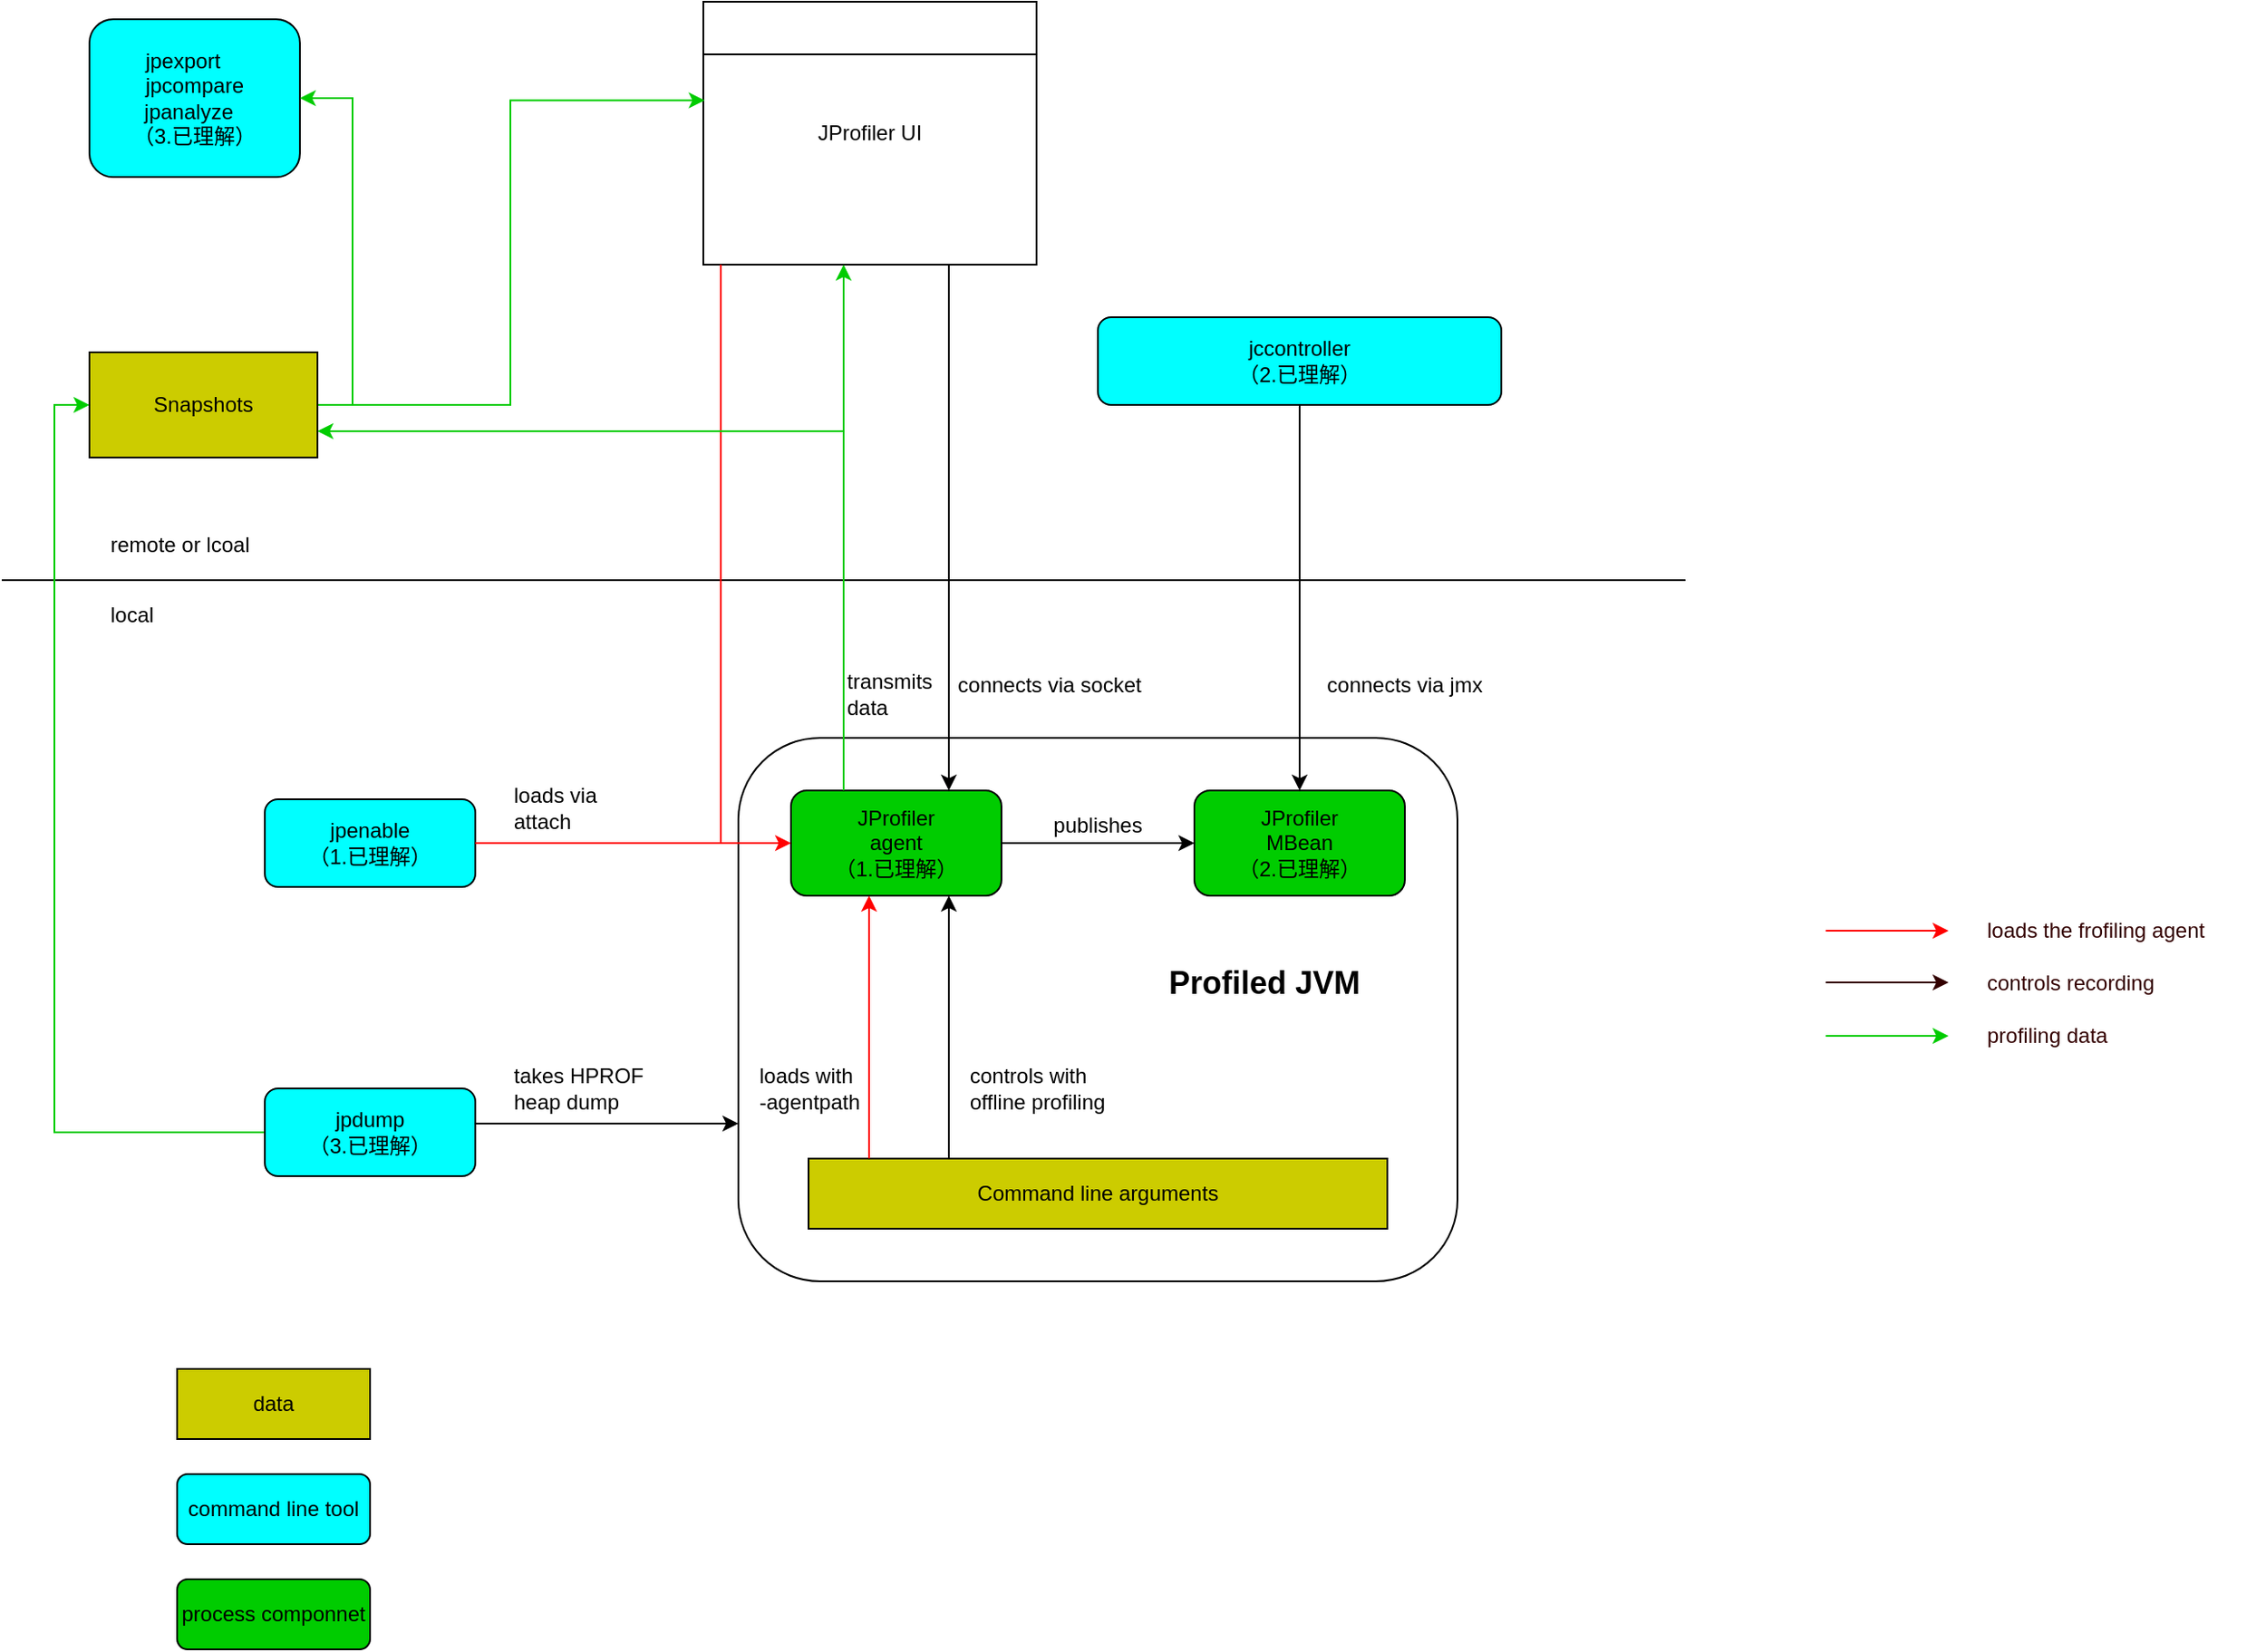 <mxfile version="12.6.5" type="device"><diagram id="l5oYvXUvGB4fGHkQwYfv" name="Page-1"><mxGraphModel dx="1088" dy="880" grid="1" gridSize="10" guides="1" tooltips="1" connect="1" arrows="1" fold="1" page="1" pageScale="1" pageWidth="2339" pageHeight="3300" math="0" shadow="0"><root><mxCell id="0"/><mxCell id="1" parent="0"/><mxCell id="EgzdwwUVUu6bfL0sE_QB-1" value="JProfiler UI" style="rounded=0;whiteSpace=wrap;html=1;" vertex="1" parent="1"><mxGeometry x="460" y="180" width="190" height="150" as="geometry"/></mxCell><mxCell id="EgzdwwUVUu6bfL0sE_QB-2" value="" style="rounded=0;whiteSpace=wrap;html=1;" vertex="1" parent="1"><mxGeometry x="460" y="180" width="190" height="30" as="geometry"/></mxCell><mxCell id="EgzdwwUVUu6bfL0sE_QB-3" value="jpexport&amp;nbsp; &amp;nbsp;&amp;nbsp;&lt;br&gt;jpcompare&lt;br&gt;jpanalyze&amp;nbsp;&amp;nbsp;&lt;br&gt;（3.已理解）" style="rounded=1;whiteSpace=wrap;html=1;fillColor=#00FFFF;" vertex="1" parent="1"><mxGeometry x="110" y="190" width="120" height="90" as="geometry"/></mxCell><mxCell id="EgzdwwUVUu6bfL0sE_QB-5" value="" style="endArrow=none;html=1;" edge="1" parent="1"><mxGeometry width="50" height="50" relative="1" as="geometry"><mxPoint x="60" y="510" as="sourcePoint"/><mxPoint x="1020" y="510" as="targetPoint"/></mxGeometry></mxCell><mxCell id="EgzdwwUVUu6bfL0sE_QB-6" value="" style="rounded=1;whiteSpace=wrap;html=1;" vertex="1" parent="1"><mxGeometry x="480" y="600" width="410" height="310" as="geometry"/></mxCell><mxCell id="EgzdwwUVUu6bfL0sE_QB-9" style="edgeStyle=orthogonalEdgeStyle;rounded=0;orthogonalLoop=1;jettySize=auto;html=1;" edge="1" parent="1" source="EgzdwwUVUu6bfL0sE_QB-7" target="EgzdwwUVUu6bfL0sE_QB-8"><mxGeometry relative="1" as="geometry"/></mxCell><mxCell id="EgzdwwUVUu6bfL0sE_QB-7" value="JProfiler&lt;br&gt;agent&lt;br&gt;（1.已理解）" style="rounded=1;whiteSpace=wrap;html=1;fillColor=#00CC00;" vertex="1" parent="1"><mxGeometry x="510" y="630" width="120" height="60" as="geometry"/></mxCell><mxCell id="EgzdwwUVUu6bfL0sE_QB-8" value="JProfiler&lt;br&gt;MBean&lt;br&gt;（2.已理解）" style="rounded=1;whiteSpace=wrap;html=1;fillColor=#00CC00;" vertex="1" parent="1"><mxGeometry x="740" y="630" width="120" height="60" as="geometry"/></mxCell><mxCell id="EgzdwwUVUu6bfL0sE_QB-10" value="publishes" style="text;html=1;strokeColor=none;fillColor=none;align=center;verticalAlign=middle;whiteSpace=wrap;rounded=0;" vertex="1" parent="1"><mxGeometry x="640" y="640" width="90" height="20" as="geometry"/></mxCell><mxCell id="EgzdwwUVUu6bfL0sE_QB-11" value="&lt;b&gt;&lt;font style=&quot;font-size: 18px&quot;&gt;Profiled JVM&lt;/font&gt;&lt;/b&gt;" style="text;html=1;strokeColor=none;fillColor=none;align=center;verticalAlign=middle;whiteSpace=wrap;rounded=0;" vertex="1" parent="1"><mxGeometry x="720" y="710" width="120" height="60" as="geometry"/></mxCell><mxCell id="EgzdwwUVUu6bfL0sE_QB-12" value="Command line arguments" style="rounded=0;whiteSpace=wrap;html=1;fillColor=#CCCC00;" vertex="1" parent="1"><mxGeometry x="520" y="840" width="330" height="40" as="geometry"/></mxCell><mxCell id="EgzdwwUVUu6bfL0sE_QB-13" value="" style="endArrow=classic;html=1;" edge="1" parent="1"><mxGeometry width="50" height="50" relative="1" as="geometry"><mxPoint x="600" y="840" as="sourcePoint"/><mxPoint x="600" y="690" as="targetPoint"/></mxGeometry></mxCell><mxCell id="EgzdwwUVUu6bfL0sE_QB-14" value="" style="endArrow=classic;html=1;fontColor=#FF0000;labelBackgroundColor=#FF0000;labelBorderColor=#FF0000;strokeColor=#FF0000;" edge="1" parent="1"><mxGeometry width="50" height="50" relative="1" as="geometry"><mxPoint x="554.5" y="840" as="sourcePoint"/><mxPoint x="554.5" y="690" as="targetPoint"/></mxGeometry></mxCell><mxCell id="EgzdwwUVUu6bfL0sE_QB-15" value="controls with offline profiling" style="text;html=1;strokeColor=none;fillColor=none;align=left;verticalAlign=middle;whiteSpace=wrap;rounded=0;" vertex="1" parent="1"><mxGeometry x="610" y="780" width="90" height="40" as="geometry"/></mxCell><mxCell id="EgzdwwUVUu6bfL0sE_QB-16" value="loads with&lt;br&gt;-agentpath" style="text;html=1;strokeColor=none;fillColor=none;align=left;verticalAlign=middle;whiteSpace=wrap;rounded=0;" vertex="1" parent="1"><mxGeometry x="490" y="780" width="90" height="40" as="geometry"/></mxCell><mxCell id="EgzdwwUVUu6bfL0sE_QB-17" value="" style="endArrow=classic;html=1;labelBackgroundColor=#FF0000;strokeColor=#FF0000;fontColor=#FF0000;" edge="1" parent="1"><mxGeometry width="50" height="50" relative="1" as="geometry"><mxPoint x="1100" y="710" as="sourcePoint"/><mxPoint x="1170" y="710" as="targetPoint"/></mxGeometry></mxCell><mxCell id="EgzdwwUVUu6bfL0sE_QB-18" value="" style="endArrow=classic;html=1;labelBackgroundColor=#FF0000;strokeColor=#330000;fontColor=#FF0000;" edge="1" parent="1"><mxGeometry width="50" height="50" relative="1" as="geometry"><mxPoint x="1100" y="739.5" as="sourcePoint"/><mxPoint x="1170" y="739.5" as="targetPoint"/></mxGeometry></mxCell><mxCell id="EgzdwwUVUu6bfL0sE_QB-19" value="" style="endArrow=classic;html=1;labelBackgroundColor=#FF0000;strokeColor=#00CC00;fontColor=#FF0000;" edge="1" parent="1"><mxGeometry width="50" height="50" relative="1" as="geometry"><mxPoint x="1100" y="770" as="sourcePoint"/><mxPoint x="1170" y="770" as="targetPoint"/></mxGeometry></mxCell><mxCell id="EgzdwwUVUu6bfL0sE_QB-20" value="&lt;font color=&quot;#330000&quot;&gt;loads the frofiling agent&lt;/font&gt;" style="text;html=1;strokeColor=none;fillColor=none;align=left;verticalAlign=middle;whiteSpace=wrap;rounded=0;fontColor=#FF0000;" vertex="1" parent="1"><mxGeometry x="1190" y="700" width="160" height="20" as="geometry"/></mxCell><mxCell id="EgzdwwUVUu6bfL0sE_QB-21" value="&lt;font color=&quot;#330000&quot;&gt;controls recording&lt;/font&gt;" style="text;html=1;strokeColor=none;fillColor=none;align=left;verticalAlign=middle;whiteSpace=wrap;rounded=0;fontColor=#FF0000;" vertex="1" parent="1"><mxGeometry x="1190" y="730" width="160" height="20" as="geometry"/></mxCell><mxCell id="EgzdwwUVUu6bfL0sE_QB-22" value="&lt;font color=&quot;#330000&quot;&gt;profiling data&lt;/font&gt;" style="text;html=1;strokeColor=none;fillColor=none;align=left;verticalAlign=middle;whiteSpace=wrap;rounded=0;fontColor=#FF0000;" vertex="1" parent="1"><mxGeometry x="1190" y="760" width="160" height="20" as="geometry"/></mxCell><mxCell id="EgzdwwUVUu6bfL0sE_QB-24" value="&lt;font color=&quot;#000000&quot;&gt;jccontroller&lt;br&gt;（2.已理解）&lt;br&gt;&lt;/font&gt;" style="rounded=1;whiteSpace=wrap;html=1;fillColor=#00FFFF;fontColor=#CCCC00;align=center;" vertex="1" parent="1"><mxGeometry x="685" y="360" width="230" height="50" as="geometry"/></mxCell><mxCell id="EgzdwwUVUu6bfL0sE_QB-25" value="" style="endArrow=classic;html=1;labelBackgroundColor=#FF0000;strokeColor=#000000;fontColor=#CCCC00;exitX=0.5;exitY=1;exitDx=0;exitDy=0;" edge="1" parent="1" source="EgzdwwUVUu6bfL0sE_QB-24" target="EgzdwwUVUu6bfL0sE_QB-8"><mxGeometry width="50" height="50" relative="1" as="geometry"><mxPoint x="850" y="480" as="sourcePoint"/><mxPoint x="900" y="430" as="targetPoint"/></mxGeometry></mxCell><mxCell id="EgzdwwUVUu6bfL0sE_QB-26" value="" style="endArrow=classic;html=1;labelBackgroundColor=#FF0000;strokeColor=#000000;fontColor=#CCCC00;" edge="1" parent="1"><mxGeometry width="50" height="50" relative="1" as="geometry"><mxPoint x="600" y="330" as="sourcePoint"/><mxPoint x="600" y="630" as="targetPoint"/></mxGeometry></mxCell><mxCell id="EgzdwwUVUu6bfL0sE_QB-27" value="connects via jmx" style="text;html=1;strokeColor=none;fillColor=none;align=center;verticalAlign=middle;whiteSpace=wrap;rounded=0;fontColor=#000000;" vertex="1" parent="1"><mxGeometry x="810" y="560" width="100" height="20" as="geometry"/></mxCell><mxCell id="EgzdwwUVUu6bfL0sE_QB-28" value="connects via socket" style="text;html=1;strokeColor=none;fillColor=none;align=center;verticalAlign=middle;whiteSpace=wrap;rounded=0;fontColor=#000000;" vertex="1" parent="1"><mxGeometry x="595" y="560" width="125" height="20" as="geometry"/></mxCell><mxCell id="EgzdwwUVUu6bfL0sE_QB-32" value="" style="endArrow=none;html=1;labelBackgroundColor=#FF0000;strokeColor=#00CC00;fontColor=#CCCC00;startArrow=classic;startFill=1;endFill=0;" edge="1" parent="1"><mxGeometry width="50" height="50" relative="1" as="geometry"><mxPoint x="540" y="330" as="sourcePoint"/><mxPoint x="540" y="630" as="targetPoint"/></mxGeometry></mxCell><mxCell id="EgzdwwUVUu6bfL0sE_QB-33" value="&lt;font color=&quot;#000000&quot;&gt;jpenable&lt;br&gt;（1.已理解）&lt;br&gt;&lt;/font&gt;" style="rounded=1;whiteSpace=wrap;html=1;fillColor=#00FFFF;fontColor=#CCCC00;align=center;" vertex="1" parent="1"><mxGeometry x="210" y="635" width="120" height="50" as="geometry"/></mxCell><mxCell id="EgzdwwUVUu6bfL0sE_QB-48" style="edgeStyle=orthogonalEdgeStyle;rounded=0;orthogonalLoop=1;jettySize=auto;html=1;entryX=0;entryY=0.5;entryDx=0;entryDy=0;labelBackgroundColor=#FF0000;startArrow=none;startFill=0;endArrow=classic;endFill=1;strokeColor=#00CC00;fontColor=#000000;" edge="1" parent="1" source="EgzdwwUVUu6bfL0sE_QB-34" target="EgzdwwUVUu6bfL0sE_QB-44"><mxGeometry relative="1" as="geometry"><Array as="points"><mxPoint x="90" y="825"/><mxPoint x="90" y="410"/></Array></mxGeometry></mxCell><mxCell id="EgzdwwUVUu6bfL0sE_QB-34" value="&lt;font color=&quot;#000000&quot;&gt;jpdump&lt;br&gt;（3.已理解）&lt;br&gt;&lt;/font&gt;" style="rounded=1;whiteSpace=wrap;html=1;fillColor=#00FFFF;fontColor=#CCCC00;align=center;" vertex="1" parent="1"><mxGeometry x="210" y="800" width="120" height="50" as="geometry"/></mxCell><mxCell id="EgzdwwUVUu6bfL0sE_QB-36" value="" style="endArrow=classic;html=1;labelBackgroundColor=#FF0000;strokeColor=#000000;fontColor=#000000;" edge="1" parent="1"><mxGeometry width="50" height="50" relative="1" as="geometry"><mxPoint x="330" y="820" as="sourcePoint"/><mxPoint x="480" y="820" as="targetPoint"/></mxGeometry></mxCell><mxCell id="EgzdwwUVUu6bfL0sE_QB-37" value="" style="endArrow=classic;html=1;labelBackgroundColor=#FF0000;strokeColor=#FF0000;fontColor=#000000;" edge="1" parent="1" target="EgzdwwUVUu6bfL0sE_QB-7"><mxGeometry width="50" height="50" relative="1" as="geometry"><mxPoint x="330" y="660" as="sourcePoint"/><mxPoint x="480" y="660" as="targetPoint"/></mxGeometry></mxCell><mxCell id="EgzdwwUVUu6bfL0sE_QB-38" value="takes HPROF&lt;br&gt;heap dump" style="text;html=1;strokeColor=none;fillColor=none;align=left;verticalAlign=middle;whiteSpace=wrap;rounded=0;fontColor=#000000;" vertex="1" parent="1"><mxGeometry x="350" y="790" width="110" height="20" as="geometry"/></mxCell><mxCell id="EgzdwwUVUu6bfL0sE_QB-39" value="loads via&lt;br&gt;attach" style="text;html=1;strokeColor=none;fillColor=none;align=left;verticalAlign=middle;whiteSpace=wrap;rounded=0;fontColor=#000000;" vertex="1" parent="1"><mxGeometry x="350" y="630" width="110" height="20" as="geometry"/></mxCell><mxCell id="EgzdwwUVUu6bfL0sE_QB-42" value="" style="endArrow=none;html=1;labelBackgroundColor=#FF0000;strokeColor=#FF0000;fontColor=#CCCC00;startArrow=none;startFill=0;endFill=0;" edge="1" parent="1"><mxGeometry width="50" height="50" relative="1" as="geometry"><mxPoint x="470" y="330" as="sourcePoint"/><mxPoint x="470" y="660" as="targetPoint"/></mxGeometry></mxCell><mxCell id="EgzdwwUVUu6bfL0sE_QB-43" value="transmits&lt;br&gt;data" style="text;html=1;strokeColor=none;fillColor=none;align=left;verticalAlign=middle;whiteSpace=wrap;rounded=0;fontColor=#000000;" vertex="1" parent="1"><mxGeometry x="540" y="550" width="120" height="50" as="geometry"/></mxCell><mxCell id="EgzdwwUVUu6bfL0sE_QB-46" style="edgeStyle=orthogonalEdgeStyle;rounded=0;orthogonalLoop=1;jettySize=auto;html=1;entryX=1;entryY=0.5;entryDx=0;entryDy=0;labelBackgroundColor=#FF0000;startArrow=none;startFill=0;endArrow=classic;endFill=1;strokeColor=#00CC00;fontColor=#000000;" edge="1" parent="1" source="EgzdwwUVUu6bfL0sE_QB-44" target="EgzdwwUVUu6bfL0sE_QB-3"><mxGeometry relative="1" as="geometry"><Array as="points"><mxPoint x="260" y="410"/><mxPoint x="260" y="235"/></Array></mxGeometry></mxCell><mxCell id="EgzdwwUVUu6bfL0sE_QB-47" style="edgeStyle=orthogonalEdgeStyle;rounded=0;orthogonalLoop=1;jettySize=auto;html=1;entryX=0.004;entryY=0.375;entryDx=0;entryDy=0;entryPerimeter=0;labelBackgroundColor=#FF0000;startArrow=none;startFill=0;endArrow=classic;endFill=1;strokeColor=#00CC00;fontColor=#000000;" edge="1" parent="1" source="EgzdwwUVUu6bfL0sE_QB-44" target="EgzdwwUVUu6bfL0sE_QB-1"><mxGeometry relative="1" as="geometry"/></mxCell><mxCell id="EgzdwwUVUu6bfL0sE_QB-44" value="Snapshots" style="rounded=0;whiteSpace=wrap;html=1;fillColor=#CCCC00;fontColor=#000000;align=center;" vertex="1" parent="1"><mxGeometry x="110" y="380" width="130" height="60" as="geometry"/></mxCell><mxCell id="EgzdwwUVUu6bfL0sE_QB-45" value="" style="endArrow=classic;html=1;labelBackgroundColor=#FF0000;strokeColor=#00CC00;fontColor=#000000;entryX=1;entryY=0.75;entryDx=0;entryDy=0;" edge="1" parent="1" target="EgzdwwUVUu6bfL0sE_QB-44"><mxGeometry width="50" height="50" relative="1" as="geometry"><mxPoint x="540" y="425" as="sourcePoint"/><mxPoint x="360" y="420" as="targetPoint"/></mxGeometry></mxCell><mxCell id="EgzdwwUVUu6bfL0sE_QB-49" value="remote or lcoal" style="text;html=1;strokeColor=none;fillColor=none;align=left;verticalAlign=middle;whiteSpace=wrap;rounded=0;fontColor=#000000;" vertex="1" parent="1"><mxGeometry x="120" y="480" width="110" height="20" as="geometry"/></mxCell><mxCell id="EgzdwwUVUu6bfL0sE_QB-50" value="local" style="text;html=1;strokeColor=none;fillColor=none;align=left;verticalAlign=middle;whiteSpace=wrap;rounded=0;fontColor=#000000;" vertex="1" parent="1"><mxGeometry x="120" y="520" width="110" height="20" as="geometry"/></mxCell><mxCell id="EgzdwwUVUu6bfL0sE_QB-51" value="data" style="rounded=0;whiteSpace=wrap;html=1;fillColor=#CCCC00;fontColor=#000000;align=center;" vertex="1" parent="1"><mxGeometry x="160" y="960" width="110" height="40" as="geometry"/></mxCell><mxCell id="EgzdwwUVUu6bfL0sE_QB-52" value="&lt;font color=&quot;#000000&quot;&gt;command line tool&lt;/font&gt;" style="rounded=1;whiteSpace=wrap;html=1;fillColor=#00FFFF;fontColor=#CCCC00;align=center;" vertex="1" parent="1"><mxGeometry x="160" y="1020" width="110" height="40" as="geometry"/></mxCell><mxCell id="EgzdwwUVUu6bfL0sE_QB-53" value="process componnet" style="rounded=1;whiteSpace=wrap;html=1;fillColor=#00CC00;" vertex="1" parent="1"><mxGeometry x="160" y="1080" width="110" height="40" as="geometry"/></mxCell></root></mxGraphModel></diagram></mxfile>